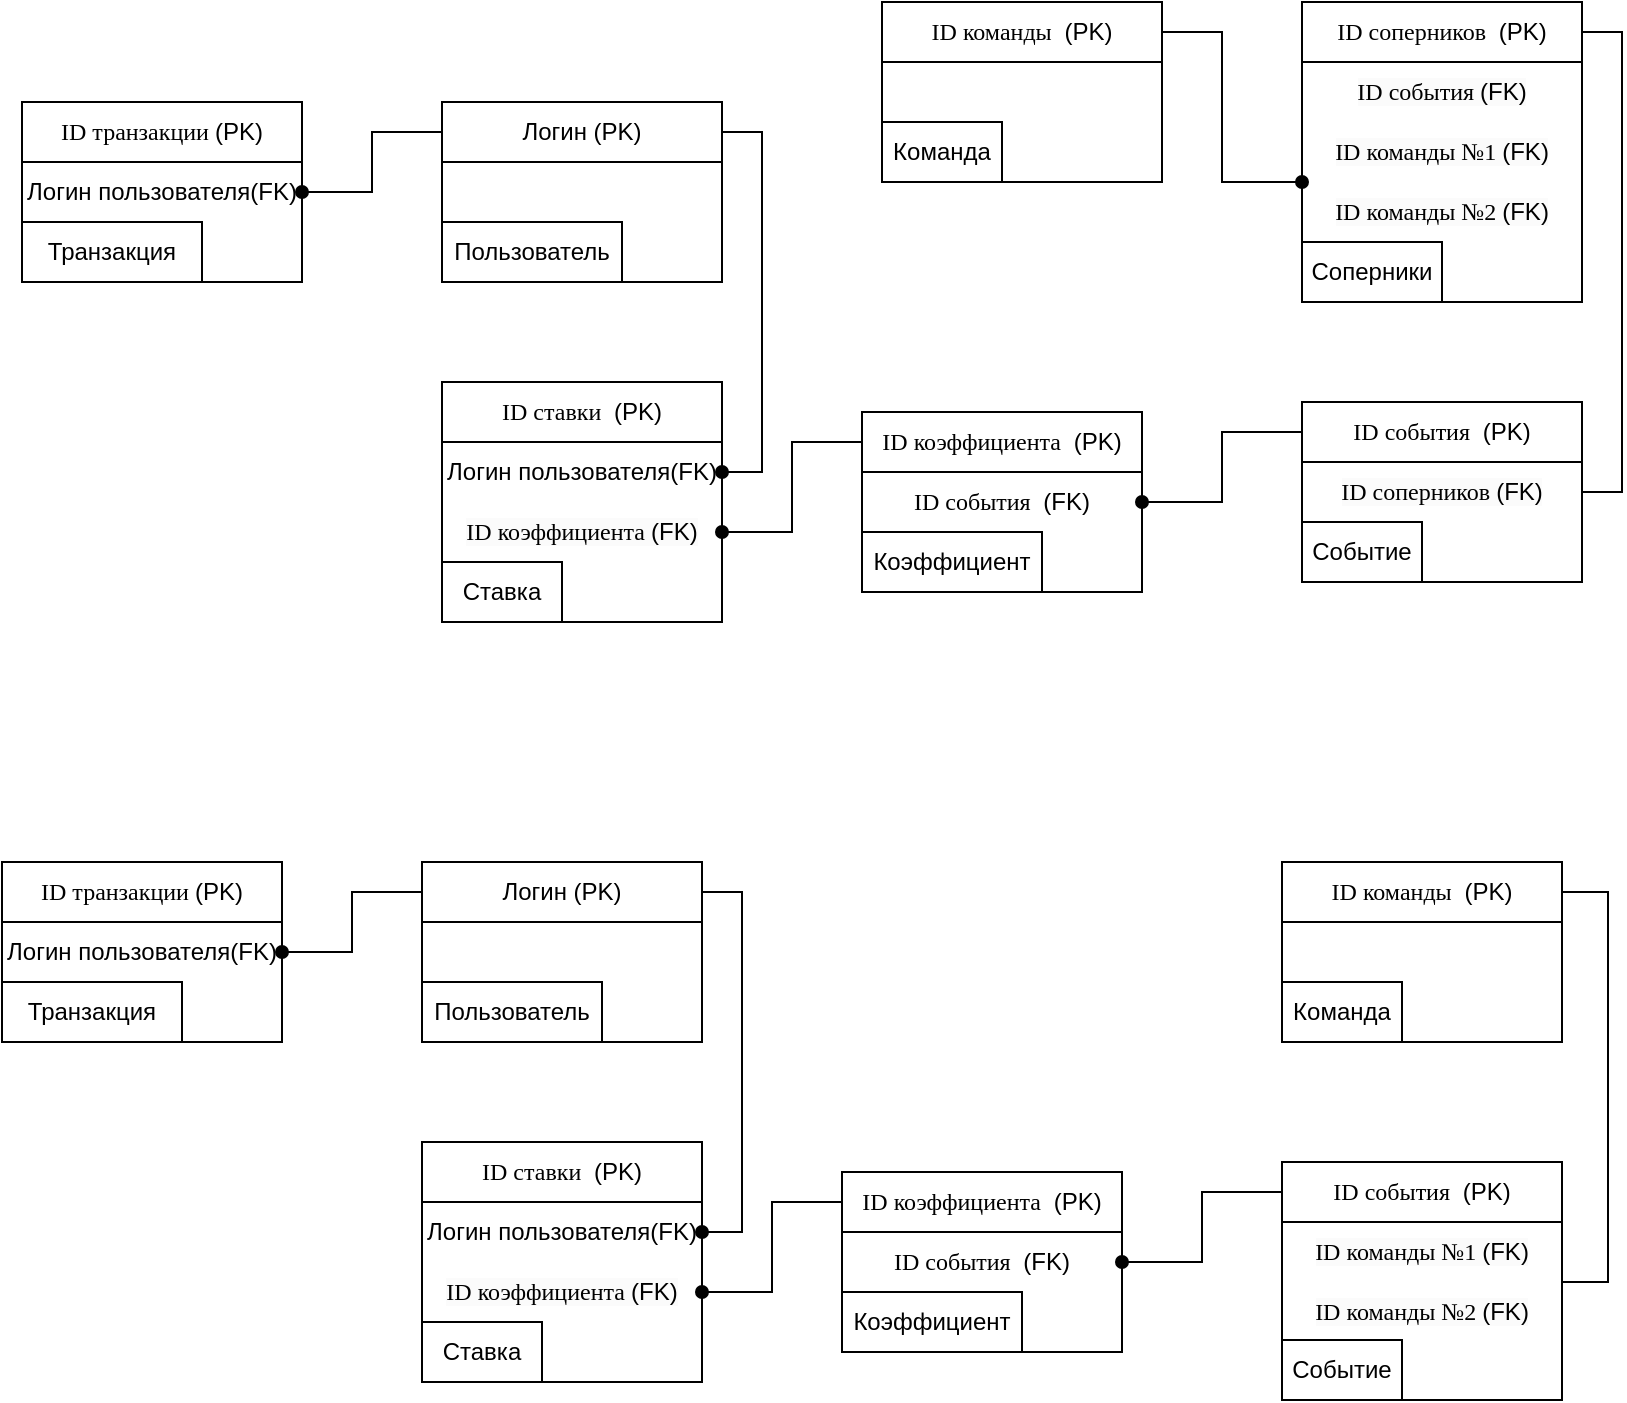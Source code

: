 <mxfile version="24.7.17">
  <diagram id="R2lEEEUBdFMjLlhIrx00" name="Page-1">
    <mxGraphModel dx="1024" dy="597" grid="0" gridSize="10" guides="1" tooltips="1" connect="1" arrows="1" fold="1" page="1" pageScale="1" pageWidth="850" pageHeight="1100" math="0" shadow="0" extFonts="Permanent Marker^https://fonts.googleapis.com/css?family=Permanent+Marker">
      <root>
        <mxCell id="0" />
        <mxCell id="1" parent="0" />
        <mxCell id="BrZah64OlghBqmVKvoEh-58" value="" style="rounded=0;whiteSpace=wrap;html=1;fillColor=none;" parent="1" vertex="1">
          <mxGeometry x="237" y="231" width="140" height="90" as="geometry" />
        </mxCell>
        <mxCell id="BrZah64OlghBqmVKvoEh-97" style="edgeStyle=orthogonalEdgeStyle;rounded=0;orthogonalLoop=1;jettySize=auto;html=1;entryX=1;entryY=0.5;entryDx=0;entryDy=0;endArrow=oval;endFill=1;" parent="1" source="BrZah64OlghBqmVKvoEh-59" target="BrZah64OlghBqmVKvoEh-81" edge="1">
          <mxGeometry relative="1" as="geometry" />
        </mxCell>
        <mxCell id="BrZah64OlghBqmVKvoEh-99" style="edgeStyle=orthogonalEdgeStyle;rounded=0;orthogonalLoop=1;jettySize=auto;html=1;entryX=1;entryY=0.5;entryDx=0;entryDy=0;endArrow=oval;endFill=1;" parent="1" source="BrZah64OlghBqmVKvoEh-59" target="BrZah64OlghBqmVKvoEh-96" edge="1">
          <mxGeometry relative="1" as="geometry">
            <Array as="points">
              <mxPoint x="397" y="246" />
              <mxPoint x="397" y="416" />
            </Array>
          </mxGeometry>
        </mxCell>
        <mxCell id="BrZah64OlghBqmVKvoEh-59" value="Логин (PK)" style="rounded=0;whiteSpace=wrap;html=1;fillColor=none;" parent="1" vertex="1">
          <mxGeometry x="237" y="231" width="140" height="30" as="geometry" />
        </mxCell>
        <mxCell id="BrZah64OlghBqmVKvoEh-60" value="Пользователь" style="rounded=0;whiteSpace=wrap;html=1;fillColor=none;" parent="1" vertex="1">
          <mxGeometry x="237" y="291" width="90" height="30" as="geometry" />
        </mxCell>
        <mxCell id="BrZah64OlghBqmVKvoEh-61" value="" style="rounded=0;whiteSpace=wrap;html=1;fillColor=none;strokeColor=none;" parent="1" vertex="1">
          <mxGeometry x="237" y="261" width="140" height="30" as="geometry" />
        </mxCell>
        <mxCell id="BrZah64OlghBqmVKvoEh-62" value="" style="rounded=0;whiteSpace=wrap;html=1;fillColor=none;" parent="1" vertex="1">
          <mxGeometry x="237" y="371" width="140" height="120" as="geometry" />
        </mxCell>
        <mxCell id="BrZah64OlghBqmVKvoEh-63" value="&lt;font style=&quot;font-size: 12px;&quot;&gt;&lt;span style=&quot;line-height: 106%; font-family: &amp;quot;Times New Roman&amp;quot;, serif;&quot; lang=&quot;EN-US&quot;&gt;ID &lt;/span&gt;&lt;span style=&quot;line-height: 106%; font-family: &amp;quot;Times New Roman&amp;quot;, serif;&quot;&gt;ставки&amp;nbsp;&lt;/span&gt;&amp;nbsp;(PK)&lt;/font&gt;" style="rounded=0;whiteSpace=wrap;html=1;fillColor=none;" parent="1" vertex="1">
          <mxGeometry x="237" y="371" width="140" height="30" as="geometry" />
        </mxCell>
        <mxCell id="BrZah64OlghBqmVKvoEh-64" value="Ставка" style="rounded=0;whiteSpace=wrap;html=1;fillColor=none;" parent="1" vertex="1">
          <mxGeometry x="237" y="461" width="60" height="30" as="geometry" />
        </mxCell>
        <mxCell id="BrZah64OlghBqmVKvoEh-65" value="&lt;br&gt;&lt;span style=&quot;forced-color-adjust: none; color: rgb(0, 0, 0); font-size: 12px; font-style: normal; font-variant-ligatures: normal; font-variant-caps: normal; font-weight: 400; letter-spacing: normal; orphans: 2; text-align: center; text-indent: 0px; text-transform: none; widows: 2; word-spacing: 0px; -webkit-text-stroke-width: 0px; white-space: normal; background-color: rgb(251, 251, 251); text-decoration-thickness: initial; text-decoration-style: initial; text-decoration-color: initial; line-height: 12.72px; font-family: &amp;quot;Times New Roman&amp;quot;, serif;&quot; lang=&quot;EN-US&quot;&gt;ID&lt;span&gt;&amp;nbsp;коэффициента&amp;nbsp;&lt;/span&gt;&lt;/span&gt;&lt;span style=&quot;color: rgb(0, 0, 0); font-family: Helvetica; font-size: 12px; font-style: normal; font-variant-ligatures: normal; font-variant-caps: normal; font-weight: 400; letter-spacing: normal; orphans: 2; text-align: center; text-indent: 0px; text-transform: none; widows: 2; word-spacing: 0px; -webkit-text-stroke-width: 0px; white-space: normal; background-color: rgb(251, 251, 251); text-decoration-thickness: initial; text-decoration-style: initial; text-decoration-color: initial; display: inline !important; float: none;&quot;&gt;(FK)&lt;/span&gt;&lt;div&gt;&lt;br/&gt;&lt;/div&gt;" style="rounded=0;whiteSpace=wrap;html=1;fillColor=none;strokeColor=none;" parent="1" vertex="1">
          <mxGeometry x="237" y="431" width="140" height="30" as="geometry" />
        </mxCell>
        <mxCell id="BrZah64OlghBqmVKvoEh-66" value="" style="rounded=0;whiteSpace=wrap;html=1;fillColor=none;" parent="1" vertex="1">
          <mxGeometry x="667" y="381" width="140" height="90" as="geometry" />
        </mxCell>
        <mxCell id="BrZah64OlghBqmVKvoEh-102" style="edgeStyle=orthogonalEdgeStyle;rounded=0;orthogonalLoop=1;jettySize=auto;html=1;entryX=1;entryY=0.5;entryDx=0;entryDy=0;endArrow=oval;endFill=1;" parent="1" source="BrZah64OlghBqmVKvoEh-67" target="BrZah64OlghBqmVKvoEh-76" edge="1">
          <mxGeometry relative="1" as="geometry" />
        </mxCell>
        <mxCell id="BrZah64OlghBqmVKvoEh-67" value="&lt;font style=&quot;font-size: 12px;&quot;&gt;&lt;span style=&quot;line-height: 106%; font-family: &amp;quot;Times New Roman&amp;quot;, serif;&quot; lang=&quot;EN-US&quot;&gt;ID события&lt;/span&gt;&lt;span style=&quot;line-height: 106%; font-family: &amp;quot;Times New Roman&amp;quot;, serif;&quot;&gt;&amp;nbsp;&lt;/span&gt;&amp;nbsp;(PK)&lt;/font&gt;" style="rounded=0;whiteSpace=wrap;html=1;fillColor=none;" parent="1" vertex="1">
          <mxGeometry x="667" y="381" width="140" height="30" as="geometry" />
        </mxCell>
        <mxCell id="BrZah64OlghBqmVKvoEh-68" value="Событие" style="rounded=0;whiteSpace=wrap;html=1;fillColor=none;" parent="1" vertex="1">
          <mxGeometry x="667" y="441" width="60" height="30" as="geometry" />
        </mxCell>
        <mxCell id="BrZah64OlghBqmVKvoEh-69" value="&lt;div&gt;&lt;br&gt;&lt;/div&gt;" style="rounded=0;whiteSpace=wrap;html=1;fillColor=none;strokeColor=none;" parent="1" vertex="1">
          <mxGeometry x="667" y="411" width="140" height="30" as="geometry" />
        </mxCell>
        <mxCell id="BrZah64OlghBqmVKvoEh-71" value="" style="rounded=0;whiteSpace=wrap;html=1;fillColor=none;" parent="1" vertex="1">
          <mxGeometry x="447" y="386" width="140" height="90" as="geometry" />
        </mxCell>
        <mxCell id="BrZah64OlghBqmVKvoEh-100" style="edgeStyle=orthogonalEdgeStyle;rounded=0;orthogonalLoop=1;jettySize=auto;html=1;entryX=1;entryY=0.5;entryDx=0;entryDy=0;endArrow=oval;endFill=1;" parent="1" source="BrZah64OlghBqmVKvoEh-72" target="BrZah64OlghBqmVKvoEh-65" edge="1">
          <mxGeometry relative="1" as="geometry" />
        </mxCell>
        <mxCell id="BrZah64OlghBqmVKvoEh-72" value="&lt;font style=&quot;font-size: 12px;&quot;&gt;&lt;span style=&quot;line-height: 106%; font-family: &amp;quot;Times New Roman&amp;quot;, serif;&quot; lang=&quot;EN-US&quot;&gt;ID&amp;nbsp;&lt;/span&gt;&lt;span style=&quot;line-height: 106%; font-family: &amp;quot;Times New Roman&amp;quot;, serif;&quot;&gt;коэффициента&amp;nbsp;&lt;/span&gt;&amp;nbsp;(PK)&lt;/font&gt;" style="rounded=0;whiteSpace=wrap;html=1;fillColor=none;" parent="1" vertex="1">
          <mxGeometry x="447" y="386" width="140" height="30" as="geometry" />
        </mxCell>
        <mxCell id="BrZah64OlghBqmVKvoEh-73" value="Коэффициент" style="rounded=0;whiteSpace=wrap;html=1;fillColor=none;" parent="1" vertex="1">
          <mxGeometry x="447" y="446" width="90" height="30" as="geometry" />
        </mxCell>
        <mxCell id="BrZah64OlghBqmVKvoEh-76" value="&lt;font style=&quot;font-size: 12px;&quot;&gt;&lt;span style=&quot;line-height: 106%; font-family: &amp;quot;Times New Roman&amp;quot;, serif;&quot; lang=&quot;EN-US&quot;&gt;ID события&lt;/span&gt;&lt;span style=&quot;line-height: 106%; font-family: &amp;quot;Times New Roman&amp;quot;, serif;&quot;&gt;&amp;nbsp;&lt;/span&gt;&amp;nbsp;(FK)&lt;/font&gt;" style="rounded=0;whiteSpace=wrap;html=1;fillColor=none;fontColor=default;strokeColor=none;" parent="1" vertex="1">
          <mxGeometry x="447" y="416" width="140" height="30" as="geometry" />
        </mxCell>
        <mxCell id="BrZah64OlghBqmVKvoEh-77" value="" style="rounded=0;whiteSpace=wrap;html=1;fillColor=none;" parent="1" vertex="1">
          <mxGeometry x="27" y="231" width="140" height="90" as="geometry" />
        </mxCell>
        <mxCell id="BrZah64OlghBqmVKvoEh-78" value="&lt;font style=&quot;font-size: 12px;&quot;&gt;&lt;span style=&quot;font-family: &amp;quot;Times New Roman&amp;quot;, serif;&quot; lang=&quot;EN-US&quot;&gt;ID &lt;/span&gt;&lt;span style=&quot;line-height: 106%; font-family: &amp;quot;Times New Roman&amp;quot;, serif;&quot;&gt;транзакции&amp;nbsp;&lt;/span&gt;(PK)&lt;/font&gt;" style="rounded=0;whiteSpace=wrap;html=1;fillColor=none;" parent="1" vertex="1">
          <mxGeometry x="27" y="231" width="140" height="30" as="geometry" />
        </mxCell>
        <mxCell id="BrZah64OlghBqmVKvoEh-79" value="Транзакция" style="rounded=0;whiteSpace=wrap;html=1;fillColor=none;" parent="1" vertex="1">
          <mxGeometry x="27" y="291" width="90" height="30" as="geometry" />
        </mxCell>
        <mxCell id="BrZah64OlghBqmVKvoEh-80" value="" style="rounded=0;whiteSpace=wrap;html=1;fillColor=none;strokeColor=none;" parent="1" vertex="1">
          <mxGeometry x="27" y="261" width="140" height="30" as="geometry" />
        </mxCell>
        <mxCell id="BrZah64OlghBqmVKvoEh-81" value="Логин пользователя(FK)" style="rounded=0;whiteSpace=wrap;html=1;fillColor=none;strokeColor=none;" parent="1" vertex="1">
          <mxGeometry x="27" y="261" width="140" height="30" as="geometry" />
        </mxCell>
        <mxCell id="BrZah64OlghBqmVKvoEh-82" value="&lt;br&gt;&lt;span style=&quot;forced-color-adjust: none; color: rgb(0, 0, 0); font-size: 12px; font-style: normal; font-variant-ligatures: normal; font-variant-caps: normal; font-weight: 400; letter-spacing: normal; orphans: 2; text-align: center; text-indent: 0px; text-transform: none; widows: 2; word-spacing: 0px; -webkit-text-stroke-width: 0px; white-space: normal; background-color: rgb(251, 251, 251); text-decoration-thickness: initial; text-decoration-style: initial; text-decoration-color: initial; line-height: 12.72px; font-family: &amp;quot;Times New Roman&amp;quot;, serif;&quot; lang=&quot;EN-US&quot;&gt;ID&lt;span&gt;&amp;nbsp;соперников&amp;nbsp;&lt;/span&gt;&lt;/span&gt;&lt;span style=&quot;color: rgb(0, 0, 0); font-family: Helvetica; font-size: 12px; font-style: normal; font-variant-ligatures: normal; font-variant-caps: normal; font-weight: 400; letter-spacing: normal; orphans: 2; text-align: center; text-indent: 0px; text-transform: none; widows: 2; word-spacing: 0px; -webkit-text-stroke-width: 0px; white-space: normal; background-color: rgb(251, 251, 251); text-decoration-thickness: initial; text-decoration-style: initial; text-decoration-color: initial; display: inline !important; float: none;&quot;&gt;(FK)&lt;/span&gt;&lt;div&gt;&lt;br&gt;&lt;/div&gt;" style="rounded=0;whiteSpace=wrap;html=1;fillColor=none;strokeColor=none;" parent="1" vertex="1">
          <mxGeometry x="667" y="411" width="140" height="30" as="geometry" />
        </mxCell>
        <mxCell id="BrZah64OlghBqmVKvoEh-83" value="" style="rounded=0;whiteSpace=wrap;html=1;fillColor=none;" parent="1" vertex="1">
          <mxGeometry x="457" y="181" width="140" height="90" as="geometry" />
        </mxCell>
        <mxCell id="BrZah64OlghBqmVKvoEh-105" style="edgeStyle=orthogonalEdgeStyle;rounded=0;orthogonalLoop=1;jettySize=auto;html=1;entryX=0;entryY=0;entryDx=0;entryDy=0;endArrow=oval;endFill=1;" parent="1" source="BrZah64OlghBqmVKvoEh-84" target="BrZah64OlghBqmVKvoEh-94" edge="1">
          <mxGeometry relative="1" as="geometry">
            <Array as="points">
              <mxPoint x="627" y="196" />
              <mxPoint x="627" y="271" />
            </Array>
          </mxGeometry>
        </mxCell>
        <mxCell id="BrZah64OlghBqmVKvoEh-84" value="&lt;font style=&quot;font-size: 12px;&quot;&gt;&lt;span style=&quot;line-height: 106%; font-family: &amp;quot;Times New Roman&amp;quot;, serif;&quot; lang=&quot;EN-US&quot;&gt;ID команды&lt;/span&gt;&lt;span style=&quot;line-height: 106%; font-family: &amp;quot;Times New Roman&amp;quot;, serif;&quot;&gt;&amp;nbsp;&lt;/span&gt;&amp;nbsp;(PK)&lt;/font&gt;" style="rounded=0;whiteSpace=wrap;html=1;fillColor=none;" parent="1" vertex="1">
          <mxGeometry x="457" y="181" width="140" height="30" as="geometry" />
        </mxCell>
        <mxCell id="BrZah64OlghBqmVKvoEh-85" value="Команда" style="rounded=0;whiteSpace=wrap;html=1;fillColor=none;" parent="1" vertex="1">
          <mxGeometry x="457" y="241" width="60" height="30" as="geometry" />
        </mxCell>
        <mxCell id="BrZah64OlghBqmVKvoEh-88" value="" style="rounded=0;whiteSpace=wrap;html=1;fillColor=none;" parent="1" vertex="1">
          <mxGeometry x="667" y="181" width="140" height="150" as="geometry" />
        </mxCell>
        <mxCell id="BrZah64OlghBqmVKvoEh-104" style="edgeStyle=orthogonalEdgeStyle;rounded=0;orthogonalLoop=1;jettySize=auto;html=1;entryX=1;entryY=0.5;entryDx=0;entryDy=0;exitX=1;exitY=0.5;exitDx=0;exitDy=0;endArrow=none;endFill=0;startArrow=none;startFill=0;" parent="1" source="BrZah64OlghBqmVKvoEh-89" target="BrZah64OlghBqmVKvoEh-82" edge="1">
          <mxGeometry relative="1" as="geometry" />
        </mxCell>
        <mxCell id="BrZah64OlghBqmVKvoEh-89" value="&lt;font style=&quot;font-size: 12px;&quot;&gt;&lt;span style=&quot;line-height: 106%; font-family: &amp;quot;Times New Roman&amp;quot;, serif;&quot; lang=&quot;EN-US&quot;&gt;ID соперников&lt;/span&gt;&lt;span style=&quot;line-height: 106%; font-family: &amp;quot;Times New Roman&amp;quot;, serif;&quot;&gt;&amp;nbsp;&lt;/span&gt;&amp;nbsp;(PK)&lt;/font&gt;" style="rounded=0;whiteSpace=wrap;html=1;fillColor=none;" parent="1" vertex="1">
          <mxGeometry x="667" y="181" width="140" height="30" as="geometry" />
        </mxCell>
        <mxCell id="BrZah64OlghBqmVKvoEh-90" value="Соперники" style="rounded=0;whiteSpace=wrap;html=1;fillColor=none;" parent="1" vertex="1">
          <mxGeometry x="667" y="301" width="70" height="30" as="geometry" />
        </mxCell>
        <mxCell id="BrZah64OlghBqmVKvoEh-91" value="&lt;div&gt;&lt;br&gt;&lt;/div&gt;" style="rounded=0;whiteSpace=wrap;html=1;fillColor=none;strokeColor=none;" parent="1" vertex="1">
          <mxGeometry x="667" y="211" width="140" height="30" as="geometry" />
        </mxCell>
        <mxCell id="BrZah64OlghBqmVKvoEh-92" value="&lt;br&gt;&lt;span style=&quot;forced-color-adjust: none; color: rgb(0, 0, 0); font-size: 12px; font-style: normal; font-variant-ligatures: normal; font-variant-caps: normal; font-weight: 400; letter-spacing: normal; orphans: 2; text-align: center; text-indent: 0px; text-transform: none; widows: 2; word-spacing: 0px; -webkit-text-stroke-width: 0px; white-space: normal; background-color: rgb(251, 251, 251); text-decoration-thickness: initial; text-decoration-style: initial; text-decoration-color: initial; line-height: 12.72px; font-family: &amp;quot;Times New Roman&amp;quot;, serif;&quot; lang=&quot;EN-US&quot;&gt;ID&lt;span&gt;&amp;nbsp;события&amp;nbsp;&lt;/span&gt;&lt;/span&gt;&lt;span style=&quot;color: rgb(0, 0, 0); font-family: Helvetica; font-size: 12px; font-style: normal; font-variant-ligatures: normal; font-variant-caps: normal; font-weight: 400; letter-spacing: normal; orphans: 2; text-align: center; text-indent: 0px; text-transform: none; widows: 2; word-spacing: 0px; -webkit-text-stroke-width: 0px; white-space: normal; background-color: rgb(251, 251, 251); text-decoration-thickness: initial; text-decoration-style: initial; text-decoration-color: initial; display: inline !important; float: none;&quot;&gt;(FK)&lt;/span&gt;&lt;div&gt;&lt;br&gt;&lt;/div&gt;" style="rounded=0;whiteSpace=wrap;html=1;fillColor=none;strokeColor=none;" parent="1" vertex="1">
          <mxGeometry x="667" y="211" width="140" height="30" as="geometry" />
        </mxCell>
        <mxCell id="BrZah64OlghBqmVKvoEh-93" value="&lt;br&gt;&lt;span style=&quot;forced-color-adjust: none; color: rgb(0, 0, 0); font-size: 12px; font-style: normal; font-variant-ligatures: normal; font-variant-caps: normal; font-weight: 400; letter-spacing: normal; orphans: 2; text-align: center; text-indent: 0px; text-transform: none; widows: 2; word-spacing: 0px; -webkit-text-stroke-width: 0px; white-space: normal; background-color: rgb(251, 251, 251); text-decoration-thickness: initial; text-decoration-style: initial; text-decoration-color: initial; line-height: 12.72px; font-family: &amp;quot;Times New Roman&amp;quot;, serif;&quot; lang=&quot;EN-US&quot;&gt;ID&lt;span&gt;&amp;nbsp;команды №1&amp;nbsp;&lt;/span&gt;&lt;/span&gt;&lt;span style=&quot;color: rgb(0, 0, 0); font-family: Helvetica; font-size: 12px; font-style: normal; font-variant-ligatures: normal; font-variant-caps: normal; font-weight: 400; letter-spacing: normal; orphans: 2; text-align: center; text-indent: 0px; text-transform: none; widows: 2; word-spacing: 0px; -webkit-text-stroke-width: 0px; white-space: normal; background-color: rgb(251, 251, 251); text-decoration-thickness: initial; text-decoration-style: initial; text-decoration-color: initial; display: inline !important; float: none;&quot;&gt;(FK)&lt;/span&gt;&lt;div&gt;&lt;br&gt;&lt;/div&gt;" style="rounded=0;whiteSpace=wrap;html=1;fillColor=none;strokeColor=none;" parent="1" vertex="1">
          <mxGeometry x="667" y="241" width="140" height="30" as="geometry" />
        </mxCell>
        <mxCell id="BrZah64OlghBqmVKvoEh-94" value="&lt;br&gt;&lt;span style=&quot;forced-color-adjust: none; color: rgb(0, 0, 0); font-size: 12px; font-style: normal; font-variant-ligatures: normal; font-variant-caps: normal; font-weight: 400; letter-spacing: normal; orphans: 2; text-align: center; text-indent: 0px; text-transform: none; widows: 2; word-spacing: 0px; -webkit-text-stroke-width: 0px; white-space: normal; background-color: rgb(251, 251, 251); text-decoration-thickness: initial; text-decoration-style: initial; text-decoration-color: initial; line-height: 12.72px; font-family: &amp;quot;Times New Roman&amp;quot;, serif;&quot; lang=&quot;EN-US&quot;&gt;ID&lt;span&gt;&amp;nbsp;команды №2&amp;nbsp;&lt;/span&gt;&lt;/span&gt;&lt;span style=&quot;color: rgb(0, 0, 0); font-family: Helvetica; font-size: 12px; font-style: normal; font-variant-ligatures: normal; font-variant-caps: normal; font-weight: 400; letter-spacing: normal; orphans: 2; text-align: center; text-indent: 0px; text-transform: none; widows: 2; word-spacing: 0px; -webkit-text-stroke-width: 0px; white-space: normal; background-color: rgb(251, 251, 251); text-decoration-thickness: initial; text-decoration-style: initial; text-decoration-color: initial; display: inline !important; float: none;&quot;&gt;(FK)&lt;/span&gt;&lt;div&gt;&lt;br&gt;&lt;/div&gt;" style="rounded=0;whiteSpace=wrap;html=1;fillColor=none;strokeColor=none;" parent="1" vertex="1">
          <mxGeometry x="667" y="271" width="140" height="30" as="geometry" />
        </mxCell>
        <mxCell id="BrZah64OlghBqmVKvoEh-96" value="&lt;font style=&quot;font-size: 12px;&quot;&gt;Логин пользователя(FK)&lt;/font&gt;" style="rounded=0;whiteSpace=wrap;html=1;fillColor=none;strokeColor=none;" parent="1" vertex="1">
          <mxGeometry x="237" y="401" width="140" height="30" as="geometry" />
        </mxCell>
        <mxCell id="2TeHbaw3Gi0zo-liuVOe-1" value="" style="rounded=0;whiteSpace=wrap;html=1;fillColor=none;" vertex="1" parent="1">
          <mxGeometry x="227" y="611" width="140" height="90" as="geometry" />
        </mxCell>
        <mxCell id="2TeHbaw3Gi0zo-liuVOe-2" style="edgeStyle=orthogonalEdgeStyle;rounded=0;orthogonalLoop=1;jettySize=auto;html=1;entryX=1;entryY=0.5;entryDx=0;entryDy=0;endArrow=oval;endFill=1;" edge="1" parent="1" source="2TeHbaw3Gi0zo-liuVOe-4" target="2TeHbaw3Gi0zo-liuVOe-25">
          <mxGeometry relative="1" as="geometry" />
        </mxCell>
        <mxCell id="2TeHbaw3Gi0zo-liuVOe-3" style="edgeStyle=orthogonalEdgeStyle;rounded=0;orthogonalLoop=1;jettySize=auto;html=1;entryX=1;entryY=0.5;entryDx=0;entryDy=0;endArrow=oval;endFill=1;" edge="1" parent="1" source="2TeHbaw3Gi0zo-liuVOe-4" target="2TeHbaw3Gi0zo-liuVOe-39">
          <mxGeometry relative="1" as="geometry">
            <Array as="points">
              <mxPoint x="387" y="626" />
              <mxPoint x="387" y="796" />
            </Array>
          </mxGeometry>
        </mxCell>
        <mxCell id="2TeHbaw3Gi0zo-liuVOe-4" value="Логин (PK)" style="rounded=0;whiteSpace=wrap;html=1;fillColor=none;" vertex="1" parent="1">
          <mxGeometry x="227" y="611" width="140" height="30" as="geometry" />
        </mxCell>
        <mxCell id="2TeHbaw3Gi0zo-liuVOe-5" value="Пользователь" style="rounded=0;whiteSpace=wrap;html=1;fillColor=none;" vertex="1" parent="1">
          <mxGeometry x="227" y="671" width="90" height="30" as="geometry" />
        </mxCell>
        <mxCell id="2TeHbaw3Gi0zo-liuVOe-6" value="" style="rounded=0;whiteSpace=wrap;html=1;fillColor=none;strokeColor=none;" vertex="1" parent="1">
          <mxGeometry x="227" y="641" width="140" height="30" as="geometry" />
        </mxCell>
        <mxCell id="2TeHbaw3Gi0zo-liuVOe-7" value="" style="rounded=0;whiteSpace=wrap;html=1;fillColor=none;" vertex="1" parent="1">
          <mxGeometry x="227" y="751" width="140" height="120" as="geometry" />
        </mxCell>
        <mxCell id="2TeHbaw3Gi0zo-liuVOe-8" value="&lt;font style=&quot;font-size: 12px;&quot;&gt;&lt;span style=&quot;line-height: 106%; font-family: &amp;quot;Times New Roman&amp;quot;, serif;&quot; lang=&quot;EN-US&quot;&gt;ID &lt;/span&gt;&lt;span style=&quot;line-height: 106%; font-family: &amp;quot;Times New Roman&amp;quot;, serif;&quot;&gt;ставки&amp;nbsp;&lt;/span&gt;&amp;nbsp;(PK)&lt;/font&gt;" style="rounded=0;whiteSpace=wrap;html=1;fillColor=none;" vertex="1" parent="1">
          <mxGeometry x="227" y="751" width="140" height="30" as="geometry" />
        </mxCell>
        <mxCell id="2TeHbaw3Gi0zo-liuVOe-9" value="Ставка" style="rounded=0;whiteSpace=wrap;html=1;fillColor=none;" vertex="1" parent="1">
          <mxGeometry x="227" y="841" width="60" height="30" as="geometry" />
        </mxCell>
        <mxCell id="2TeHbaw3Gi0zo-liuVOe-10" value="&lt;br&gt;&lt;span style=&quot;forced-color-adjust: none; color: rgb(0, 0, 0); font-size: 12px; font-style: normal; font-variant-ligatures: normal; font-variant-caps: normal; font-weight: 400; letter-spacing: normal; orphans: 2; text-align: center; text-indent: 0px; text-transform: none; widows: 2; word-spacing: 0px; -webkit-text-stroke-width: 0px; white-space: normal; background-color: rgb(251, 251, 251); text-decoration-thickness: initial; text-decoration-style: initial; text-decoration-color: initial; line-height: 12.72px; font-family: &amp;quot;Times New Roman&amp;quot;, serif;&quot; lang=&quot;EN-US&quot;&gt;ID&lt;span&gt;&amp;nbsp;коэффициента&amp;nbsp;&lt;/span&gt;&lt;/span&gt;&lt;span style=&quot;color: rgb(0, 0, 0); font-family: Helvetica; font-size: 12px; font-style: normal; font-variant-ligatures: normal; font-variant-caps: normal; font-weight: 400; letter-spacing: normal; orphans: 2; text-align: center; text-indent: 0px; text-transform: none; widows: 2; word-spacing: 0px; -webkit-text-stroke-width: 0px; white-space: normal; background-color: rgb(251, 251, 251); text-decoration-thickness: initial; text-decoration-style: initial; text-decoration-color: initial; display: inline !important; float: none;&quot;&gt;(FK)&lt;/span&gt;&lt;div&gt;&lt;br/&gt;&lt;/div&gt;" style="rounded=0;whiteSpace=wrap;html=1;fillColor=none;strokeColor=none;" vertex="1" parent="1">
          <mxGeometry x="227" y="811" width="140" height="30" as="geometry" />
        </mxCell>
        <mxCell id="2TeHbaw3Gi0zo-liuVOe-11" value="" style="rounded=0;whiteSpace=wrap;html=1;fillColor=none;" vertex="1" parent="1">
          <mxGeometry x="657" y="761" width="140" height="119" as="geometry" />
        </mxCell>
        <mxCell id="2TeHbaw3Gi0zo-liuVOe-12" style="edgeStyle=orthogonalEdgeStyle;rounded=0;orthogonalLoop=1;jettySize=auto;html=1;entryX=1;entryY=0.5;entryDx=0;entryDy=0;endArrow=oval;endFill=1;" edge="1" parent="1" source="2TeHbaw3Gi0zo-liuVOe-13" target="2TeHbaw3Gi0zo-liuVOe-20">
          <mxGeometry relative="1" as="geometry" />
        </mxCell>
        <mxCell id="2TeHbaw3Gi0zo-liuVOe-13" value="&lt;font style=&quot;font-size: 12px;&quot;&gt;&lt;span style=&quot;line-height: 106%; font-family: &amp;quot;Times New Roman&amp;quot;, serif;&quot; lang=&quot;EN-US&quot;&gt;ID события&lt;/span&gt;&lt;span style=&quot;line-height: 106%; font-family: &amp;quot;Times New Roman&amp;quot;, serif;&quot;&gt;&amp;nbsp;&lt;/span&gt;&amp;nbsp;(PK)&lt;/font&gt;" style="rounded=0;whiteSpace=wrap;html=1;fillColor=none;" vertex="1" parent="1">
          <mxGeometry x="657" y="761" width="140" height="30" as="geometry" />
        </mxCell>
        <mxCell id="2TeHbaw3Gi0zo-liuVOe-14" value="Событие" style="rounded=0;whiteSpace=wrap;html=1;fillColor=none;" vertex="1" parent="1">
          <mxGeometry x="657" y="850" width="60" height="30" as="geometry" />
        </mxCell>
        <mxCell id="2TeHbaw3Gi0zo-liuVOe-15" value="&lt;div&gt;&lt;br&gt;&lt;/div&gt;" style="rounded=0;whiteSpace=wrap;html=1;fillColor=none;strokeColor=none;" vertex="1" parent="1">
          <mxGeometry x="657" y="791" width="140" height="30" as="geometry" />
        </mxCell>
        <mxCell id="2TeHbaw3Gi0zo-liuVOe-16" value="" style="rounded=0;whiteSpace=wrap;html=1;fillColor=none;" vertex="1" parent="1">
          <mxGeometry x="437" y="766" width="140" height="90" as="geometry" />
        </mxCell>
        <mxCell id="2TeHbaw3Gi0zo-liuVOe-17" style="edgeStyle=orthogonalEdgeStyle;rounded=0;orthogonalLoop=1;jettySize=auto;html=1;entryX=1;entryY=0.5;entryDx=0;entryDy=0;endArrow=oval;endFill=1;" edge="1" parent="1" source="2TeHbaw3Gi0zo-liuVOe-18" target="2TeHbaw3Gi0zo-liuVOe-10">
          <mxGeometry relative="1" as="geometry" />
        </mxCell>
        <mxCell id="2TeHbaw3Gi0zo-liuVOe-18" value="&lt;font style=&quot;font-size: 12px;&quot;&gt;&lt;span style=&quot;line-height: 106%; font-family: &amp;quot;Times New Roman&amp;quot;, serif;&quot; lang=&quot;EN-US&quot;&gt;ID&amp;nbsp;&lt;/span&gt;&lt;span style=&quot;line-height: 106%; font-family: &amp;quot;Times New Roman&amp;quot;, serif;&quot;&gt;коэффициента&amp;nbsp;&lt;/span&gt;&amp;nbsp;(PK)&lt;/font&gt;" style="rounded=0;whiteSpace=wrap;html=1;fillColor=none;" vertex="1" parent="1">
          <mxGeometry x="437" y="766" width="140" height="30" as="geometry" />
        </mxCell>
        <mxCell id="2TeHbaw3Gi0zo-liuVOe-19" value="Коэффициент" style="rounded=0;whiteSpace=wrap;html=1;fillColor=none;" vertex="1" parent="1">
          <mxGeometry x="437" y="826" width="90" height="30" as="geometry" />
        </mxCell>
        <mxCell id="2TeHbaw3Gi0zo-liuVOe-20" value="&lt;font style=&quot;font-size: 12px;&quot;&gt;&lt;span style=&quot;line-height: 106%; font-family: &amp;quot;Times New Roman&amp;quot;, serif;&quot; lang=&quot;EN-US&quot;&gt;ID события&lt;/span&gt;&lt;span style=&quot;line-height: 106%; font-family: &amp;quot;Times New Roman&amp;quot;, serif;&quot;&gt;&amp;nbsp;&lt;/span&gt;&amp;nbsp;(FK)&lt;/font&gt;" style="rounded=0;whiteSpace=wrap;html=1;fillColor=none;fontColor=default;strokeColor=none;" vertex="1" parent="1">
          <mxGeometry x="437" y="796" width="140" height="30" as="geometry" />
        </mxCell>
        <mxCell id="2TeHbaw3Gi0zo-liuVOe-21" value="" style="rounded=0;whiteSpace=wrap;html=1;fillColor=none;" vertex="1" parent="1">
          <mxGeometry x="17" y="611" width="140" height="90" as="geometry" />
        </mxCell>
        <mxCell id="2TeHbaw3Gi0zo-liuVOe-22" value="&lt;font style=&quot;font-size: 12px;&quot;&gt;&lt;span style=&quot;font-family: &amp;quot;Times New Roman&amp;quot;, serif;&quot; lang=&quot;EN-US&quot;&gt;ID &lt;/span&gt;&lt;span style=&quot;line-height: 106%; font-family: &amp;quot;Times New Roman&amp;quot;, serif;&quot;&gt;транзакции&amp;nbsp;&lt;/span&gt;(PK)&lt;/font&gt;" style="rounded=0;whiteSpace=wrap;html=1;fillColor=none;" vertex="1" parent="1">
          <mxGeometry x="17" y="611" width="140" height="30" as="geometry" />
        </mxCell>
        <mxCell id="2TeHbaw3Gi0zo-liuVOe-23" value="Транзакция" style="rounded=0;whiteSpace=wrap;html=1;fillColor=none;" vertex="1" parent="1">
          <mxGeometry x="17" y="671" width="90" height="30" as="geometry" />
        </mxCell>
        <mxCell id="2TeHbaw3Gi0zo-liuVOe-24" value="" style="rounded=0;whiteSpace=wrap;html=1;fillColor=none;strokeColor=none;" vertex="1" parent="1">
          <mxGeometry x="17" y="641" width="140" height="30" as="geometry" />
        </mxCell>
        <mxCell id="2TeHbaw3Gi0zo-liuVOe-25" value="Логин пользователя(FK)" style="rounded=0;whiteSpace=wrap;html=1;fillColor=none;strokeColor=none;" vertex="1" parent="1">
          <mxGeometry x="17" y="641" width="140" height="30" as="geometry" />
        </mxCell>
        <mxCell id="2TeHbaw3Gi0zo-liuVOe-27" value="" style="rounded=0;whiteSpace=wrap;html=1;fillColor=none;" vertex="1" parent="1">
          <mxGeometry x="657" y="611" width="140" height="90" as="geometry" />
        </mxCell>
        <mxCell id="2TeHbaw3Gi0zo-liuVOe-42" style="edgeStyle=orthogonalEdgeStyle;rounded=0;orthogonalLoop=1;jettySize=auto;html=1;entryX=1;entryY=0;entryDx=0;entryDy=0;endArrow=none;endFill=0;" edge="1" parent="1" source="2TeHbaw3Gi0zo-liuVOe-29" target="2TeHbaw3Gi0zo-liuVOe-41">
          <mxGeometry relative="1" as="geometry">
            <Array as="points">
              <mxPoint x="820" y="626" />
              <mxPoint x="820" y="821" />
            </Array>
          </mxGeometry>
        </mxCell>
        <mxCell id="2TeHbaw3Gi0zo-liuVOe-29" value="&lt;font style=&quot;font-size: 12px;&quot;&gt;&lt;span style=&quot;line-height: 106%; font-family: &amp;quot;Times New Roman&amp;quot;, serif;&quot; lang=&quot;EN-US&quot;&gt;ID команды&lt;/span&gt;&lt;span style=&quot;line-height: 106%; font-family: &amp;quot;Times New Roman&amp;quot;, serif;&quot;&gt;&amp;nbsp;&lt;/span&gt;&amp;nbsp;(PK)&lt;/font&gt;" style="rounded=0;whiteSpace=wrap;html=1;fillColor=none;" vertex="1" parent="1">
          <mxGeometry x="657" y="611" width="140" height="30" as="geometry" />
        </mxCell>
        <mxCell id="2TeHbaw3Gi0zo-liuVOe-30" value="Команда" style="rounded=0;whiteSpace=wrap;html=1;fillColor=none;" vertex="1" parent="1">
          <mxGeometry x="657" y="671" width="60" height="30" as="geometry" />
        </mxCell>
        <mxCell id="2TeHbaw3Gi0zo-liuVOe-39" value="&lt;font style=&quot;font-size: 12px;&quot;&gt;Логин пользователя(FK)&lt;/font&gt;" style="rounded=0;whiteSpace=wrap;html=1;fillColor=none;strokeColor=none;" vertex="1" parent="1">
          <mxGeometry x="227" y="781" width="140" height="30" as="geometry" />
        </mxCell>
        <mxCell id="2TeHbaw3Gi0zo-liuVOe-40" value="&lt;br&gt;&lt;span style=&quot;forced-color-adjust: none; color: rgb(0, 0, 0); font-size: 12px; font-style: normal; font-variant-ligatures: normal; font-variant-caps: normal; font-weight: 400; letter-spacing: normal; orphans: 2; text-align: center; text-indent: 0px; text-transform: none; widows: 2; word-spacing: 0px; -webkit-text-stroke-width: 0px; white-space: normal; background-color: rgb(251, 251, 251); text-decoration-thickness: initial; text-decoration-style: initial; text-decoration-color: initial; line-height: 12.72px; font-family: &amp;quot;Times New Roman&amp;quot;, serif;&quot; lang=&quot;EN-US&quot;&gt;ID&lt;span&gt;&amp;nbsp;команды №1&amp;nbsp;&lt;/span&gt;&lt;/span&gt;&lt;span style=&quot;color: rgb(0, 0, 0); font-family: Helvetica; font-size: 12px; font-style: normal; font-variant-ligatures: normal; font-variant-caps: normal; font-weight: 400; letter-spacing: normal; orphans: 2; text-align: center; text-indent: 0px; text-transform: none; widows: 2; word-spacing: 0px; -webkit-text-stroke-width: 0px; white-space: normal; background-color: rgb(251, 251, 251); text-decoration-thickness: initial; text-decoration-style: initial; text-decoration-color: initial; display: inline !important; float: none;&quot;&gt;(FK)&lt;/span&gt;&lt;div&gt;&lt;br&gt;&lt;/div&gt;" style="rounded=0;whiteSpace=wrap;html=1;fillColor=none;strokeColor=none;" vertex="1" parent="1">
          <mxGeometry x="657" y="791" width="140" height="30" as="geometry" />
        </mxCell>
        <mxCell id="2TeHbaw3Gi0zo-liuVOe-41" value="&lt;br&gt;&lt;span style=&quot;forced-color-adjust: none; color: rgb(0, 0, 0); font-size: 12px; font-style: normal; font-variant-ligatures: normal; font-variant-caps: normal; font-weight: 400; letter-spacing: normal; orphans: 2; text-align: center; text-indent: 0px; text-transform: none; widows: 2; word-spacing: 0px; -webkit-text-stroke-width: 0px; white-space: normal; background-color: rgb(251, 251, 251); text-decoration-thickness: initial; text-decoration-style: initial; text-decoration-color: initial; line-height: 12.72px; font-family: &amp;quot;Times New Roman&amp;quot;, serif;&quot; lang=&quot;EN-US&quot;&gt;ID&lt;span&gt;&amp;nbsp;команды №2&amp;nbsp;&lt;/span&gt;&lt;/span&gt;&lt;span style=&quot;color: rgb(0, 0, 0); font-family: Helvetica; font-size: 12px; font-style: normal; font-variant-ligatures: normal; font-variant-caps: normal; font-weight: 400; letter-spacing: normal; orphans: 2; text-align: center; text-indent: 0px; text-transform: none; widows: 2; word-spacing: 0px; -webkit-text-stroke-width: 0px; white-space: normal; background-color: rgb(251, 251, 251); text-decoration-thickness: initial; text-decoration-style: initial; text-decoration-color: initial; display: inline !important; float: none;&quot;&gt;(FK)&lt;/span&gt;&lt;div&gt;&lt;br&gt;&lt;/div&gt;" style="rounded=0;whiteSpace=wrap;html=1;fillColor=none;strokeColor=none;" vertex="1" parent="1">
          <mxGeometry x="657" y="821" width="140" height="30" as="geometry" />
        </mxCell>
      </root>
    </mxGraphModel>
  </diagram>
</mxfile>
